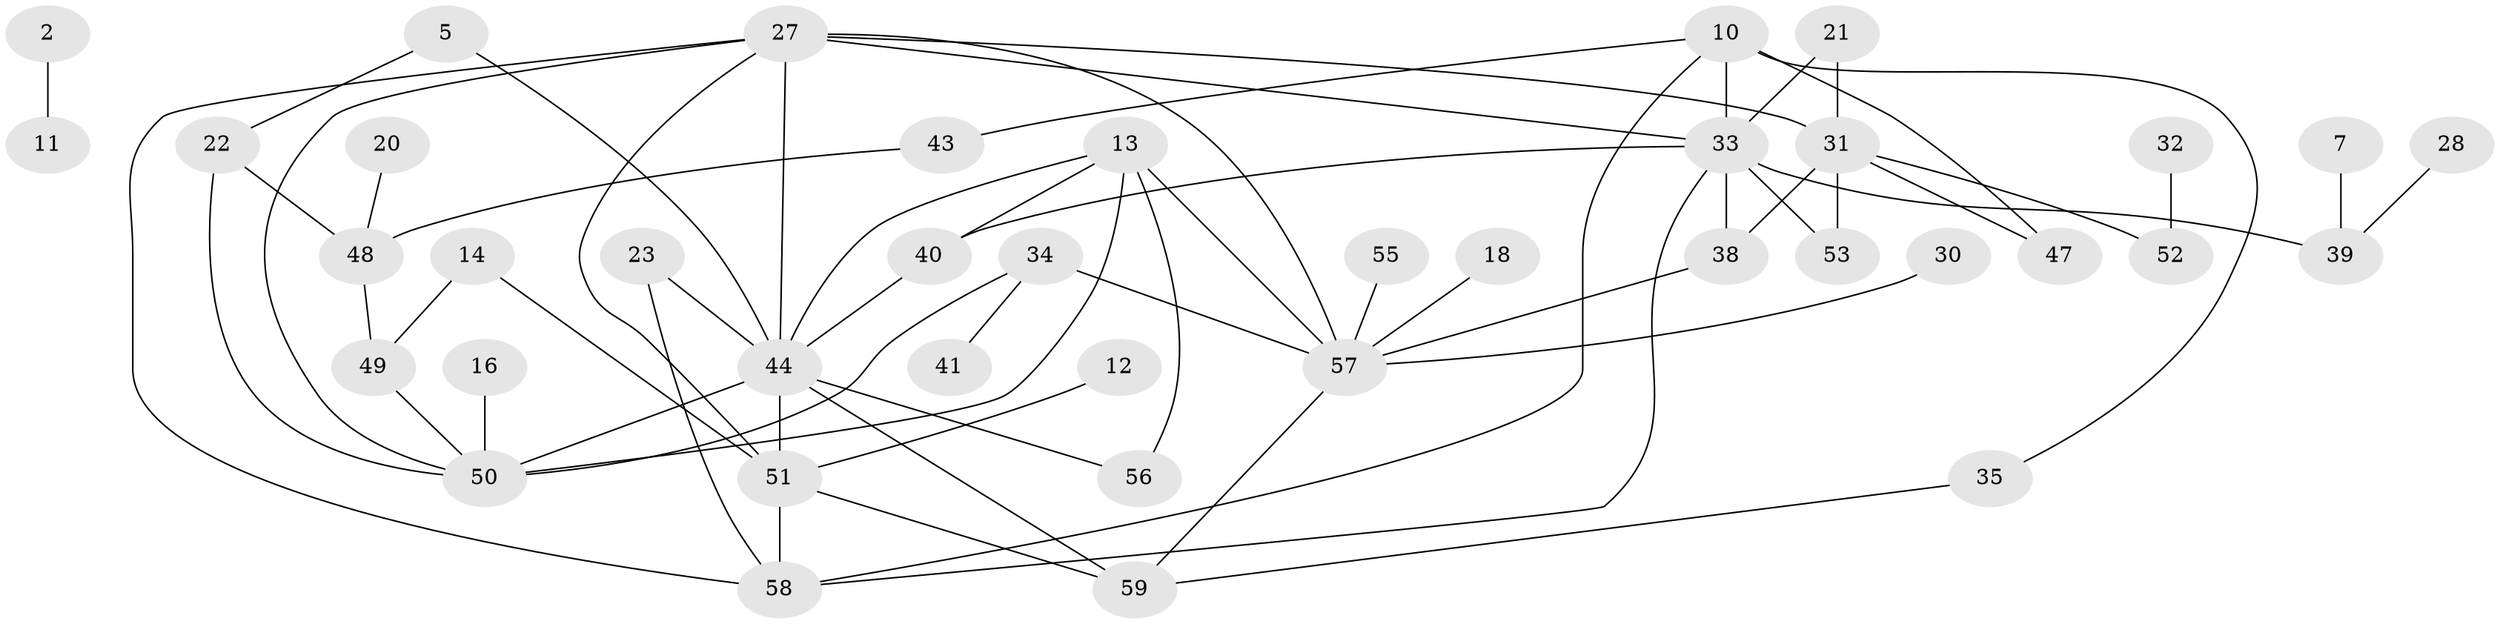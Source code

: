 // original degree distribution, {2: 0.2627118644067797, 0: 0.1440677966101695, 1: 0.23728813559322035, 4: 0.1271186440677966, 3: 0.1864406779661017, 5: 0.03389830508474576, 6: 0.00847457627118644}
// Generated by graph-tools (version 1.1) at 2025/25/03/09/25 03:25:16]
// undirected, 40 vertices, 62 edges
graph export_dot {
graph [start="1"]
  node [color=gray90,style=filled];
  2;
  5;
  7;
  10;
  11;
  12;
  13;
  14;
  16;
  18;
  20;
  21;
  22;
  23;
  27;
  28;
  30;
  31;
  32;
  33;
  34;
  35;
  38;
  39;
  40;
  41;
  43;
  44;
  47;
  48;
  49;
  50;
  51;
  52;
  53;
  55;
  56;
  57;
  58;
  59;
  2 -- 11 [weight=1.0];
  5 -- 22 [weight=1.0];
  5 -- 44 [weight=1.0];
  7 -- 39 [weight=1.0];
  10 -- 33 [weight=1.0];
  10 -- 35 [weight=1.0];
  10 -- 43 [weight=1.0];
  10 -- 47 [weight=1.0];
  10 -- 58 [weight=1.0];
  12 -- 51 [weight=1.0];
  13 -- 40 [weight=1.0];
  13 -- 44 [weight=1.0];
  13 -- 50 [weight=1.0];
  13 -- 56 [weight=1.0];
  13 -- 57 [weight=1.0];
  14 -- 49 [weight=1.0];
  14 -- 51 [weight=1.0];
  16 -- 50 [weight=1.0];
  18 -- 57 [weight=1.0];
  20 -- 48 [weight=1.0];
  21 -- 31 [weight=1.0];
  21 -- 33 [weight=1.0];
  22 -- 48 [weight=1.0];
  22 -- 50 [weight=1.0];
  23 -- 44 [weight=1.0];
  23 -- 58 [weight=1.0];
  27 -- 31 [weight=1.0];
  27 -- 33 [weight=1.0];
  27 -- 44 [weight=1.0];
  27 -- 50 [weight=1.0];
  27 -- 51 [weight=1.0];
  27 -- 57 [weight=1.0];
  27 -- 58 [weight=1.0];
  28 -- 39 [weight=1.0];
  30 -- 57 [weight=1.0];
  31 -- 38 [weight=1.0];
  31 -- 47 [weight=1.0];
  31 -- 52 [weight=1.0];
  31 -- 53 [weight=1.0];
  32 -- 52 [weight=1.0];
  33 -- 38 [weight=1.0];
  33 -- 39 [weight=1.0];
  33 -- 40 [weight=1.0];
  33 -- 53 [weight=1.0];
  33 -- 58 [weight=1.0];
  34 -- 41 [weight=1.0];
  34 -- 50 [weight=1.0];
  34 -- 57 [weight=1.0];
  35 -- 59 [weight=1.0];
  38 -- 57 [weight=1.0];
  40 -- 44 [weight=1.0];
  43 -- 48 [weight=1.0];
  44 -- 50 [weight=1.0];
  44 -- 51 [weight=1.0];
  44 -- 56 [weight=1.0];
  44 -- 59 [weight=1.0];
  48 -- 49 [weight=1.0];
  49 -- 50 [weight=1.0];
  51 -- 58 [weight=1.0];
  51 -- 59 [weight=1.0];
  55 -- 57 [weight=1.0];
  57 -- 59 [weight=1.0];
}
